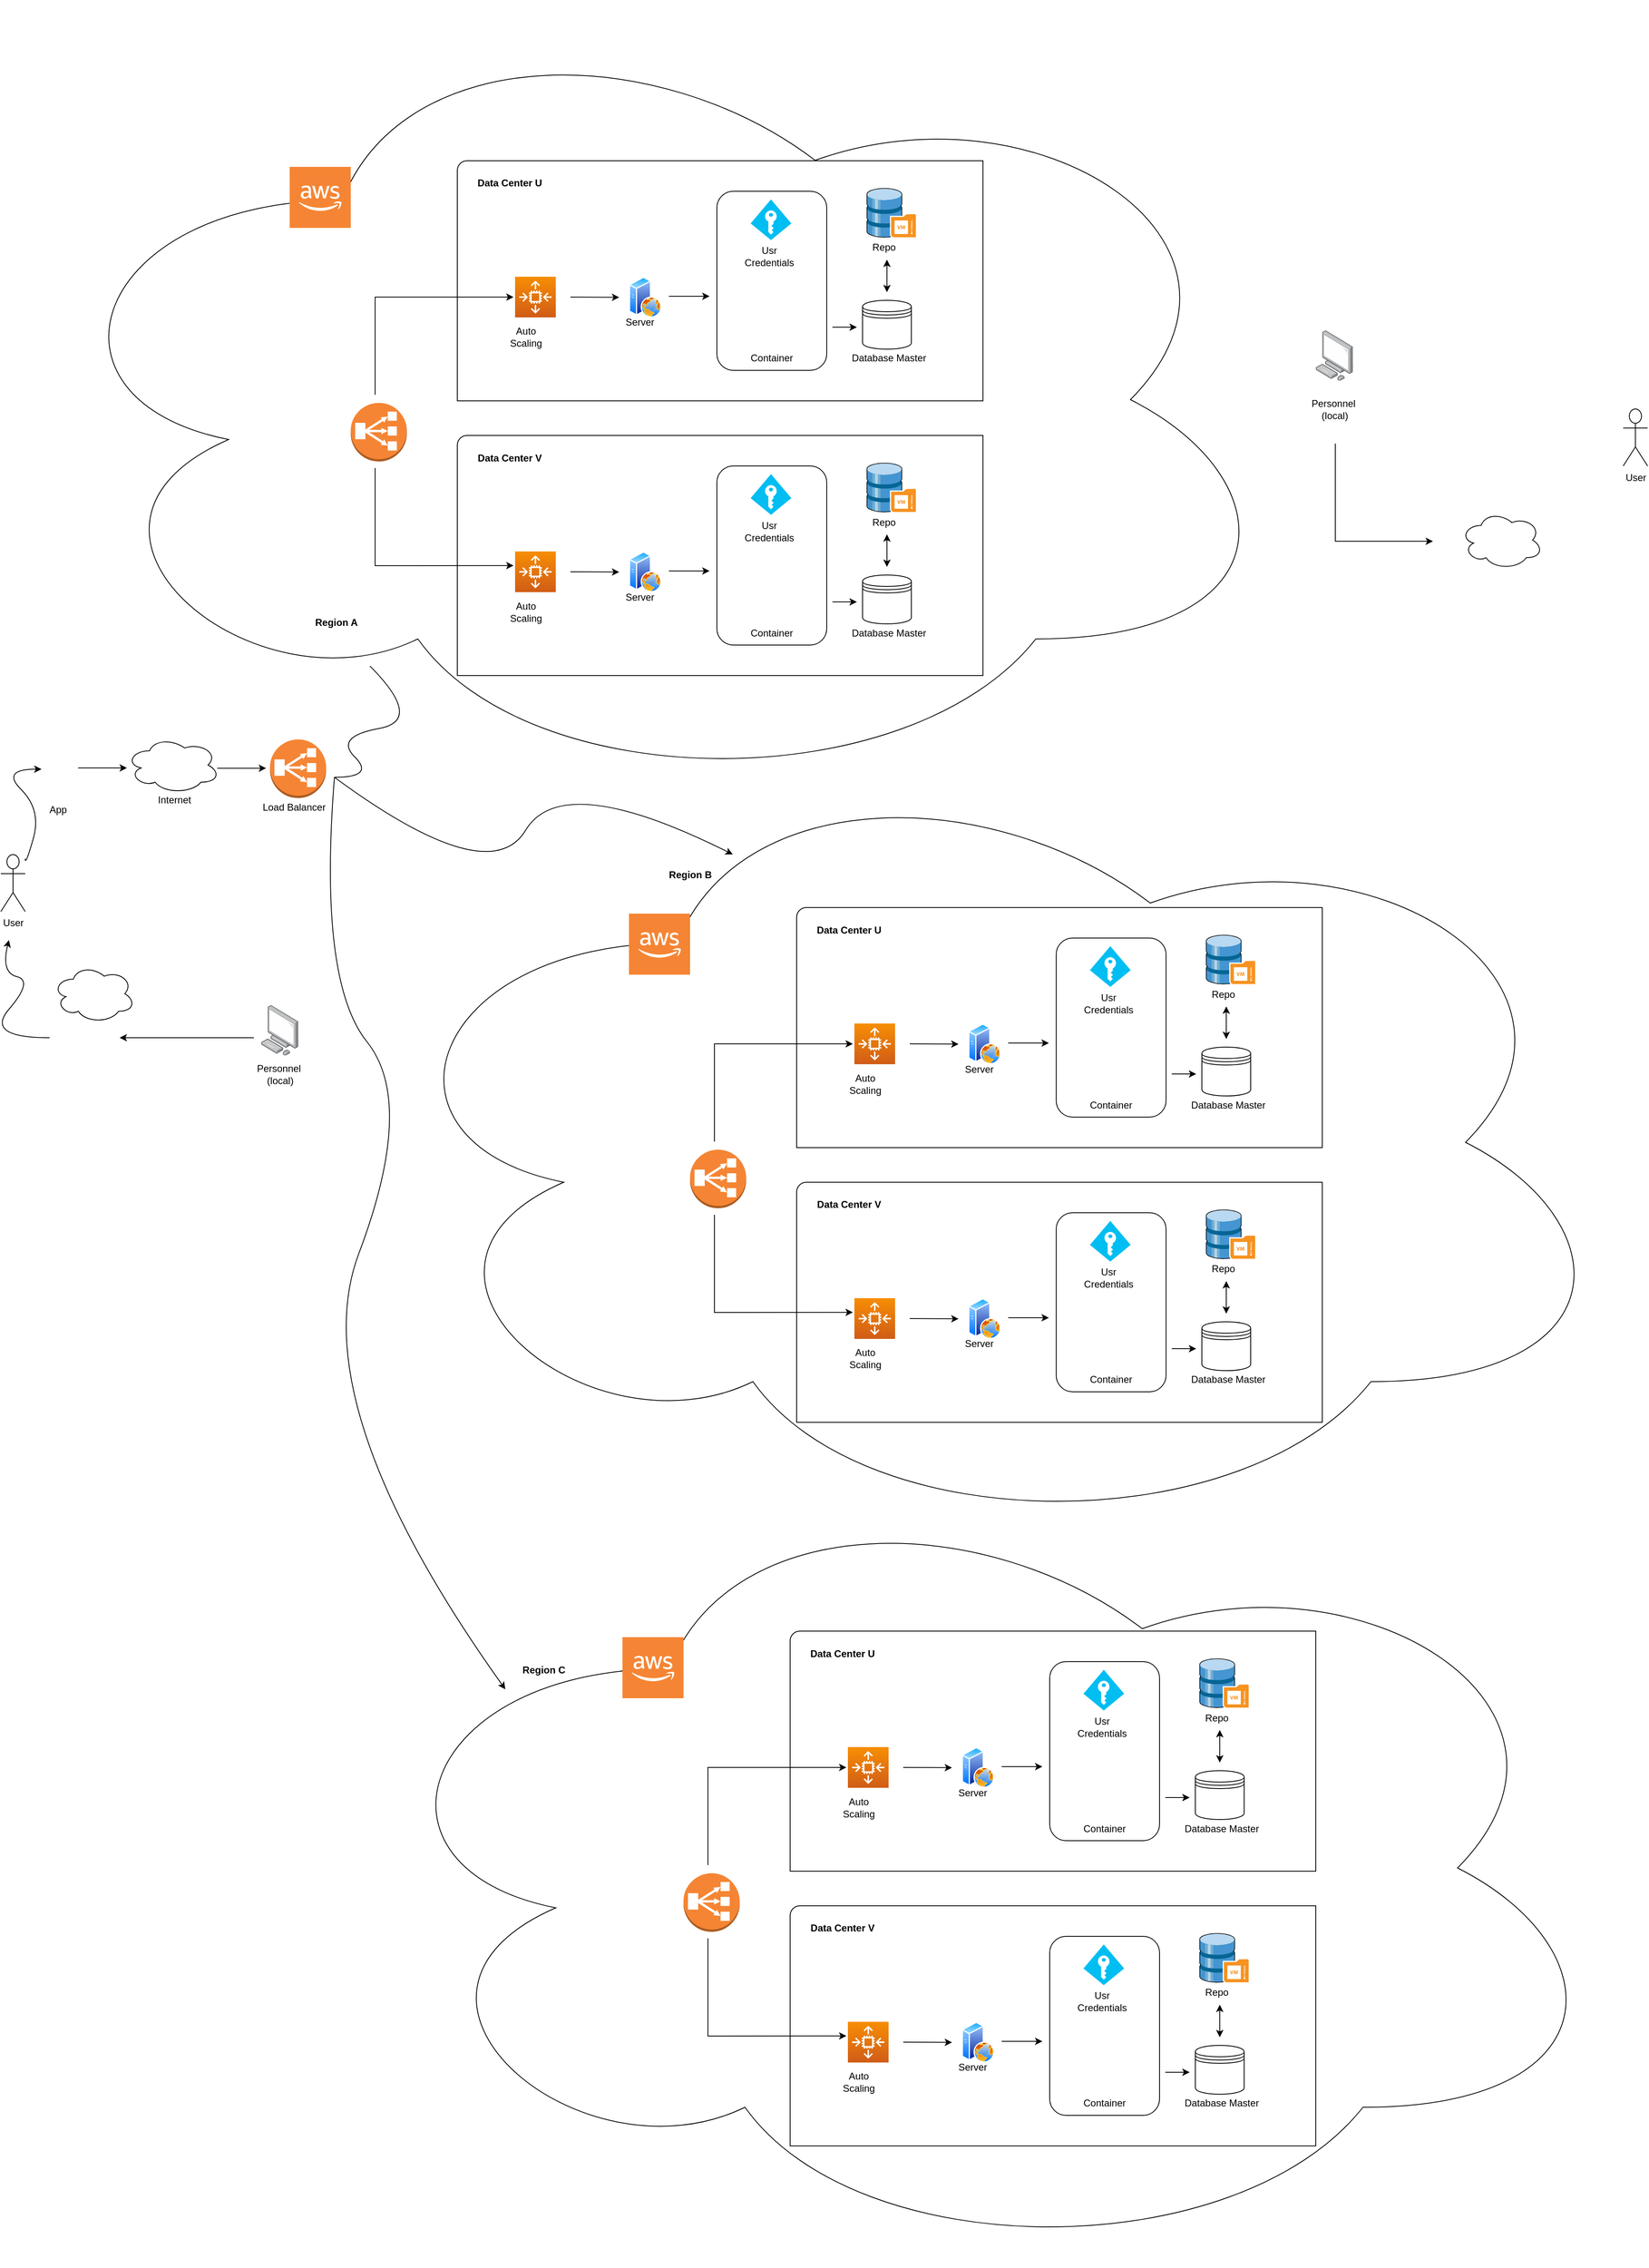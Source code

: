 <mxfile version="17.0.0" type="github">
  <diagram id="yPxyJZ8AM_hMuL3Unpa9" name="gitflow">
    <mxGraphModel dx="1738" dy="5721" grid="1" gridSize="10" guides="1" tooltips="1" connect="1" arrows="1" fold="1" page="1" pageScale="1" pageWidth="3300" pageHeight="4681" math="0" shadow="0">
      <root>
        <mxCell id="0" />
        <mxCell id="1" parent="0" />
        <mxCell id="aeybAfqKCNcVXMwGGbME-222" value="" style="ellipse;shape=cloud;whiteSpace=wrap;html=1;fillColor=none;" vertex="1" parent="1">
          <mxGeometry x="454" y="910" width="1550" height="980" as="geometry" />
        </mxCell>
        <mxCell id="aeybAfqKCNcVXMwGGbME-177" value="" style="ellipse;shape=cloud;whiteSpace=wrap;html=1;fillColor=none;" vertex="1" parent="1">
          <mxGeometry x="463.8" y="18.5" width="1550" height="980" as="geometry" />
        </mxCell>
        <object label="User&lt;br&gt;" id="ce-0WmokCaHtLLE00WAw-1">
          <mxCell style="shape=umlActor;verticalLabelPosition=bottom;verticalAlign=top;html=1;outlineConnect=0;" parent="1" vertex="1">
            <mxGeometry x="20" y="155" width="30" height="70" as="geometry" />
          </mxCell>
        </object>
        <mxCell id="ce-0WmokCaHtLLE00WAw-7" value="Internet&lt;br&gt;" style="text;html=1;align=center;verticalAlign=middle;resizable=0;points=[];autosize=1;strokeColor=none;fillColor=none;" parent="1" vertex="1">
          <mxGeometry x="203" y="78.35" width="60" height="20" as="geometry" />
        </mxCell>
        <mxCell id="ce-0WmokCaHtLLE00WAw-12" value="" style="ellipse;shape=cloud;whiteSpace=wrap;html=1;" parent="1" vertex="1">
          <mxGeometry x="174" y="10" width="115" height="70" as="geometry" />
        </mxCell>
        <mxCell id="ce-0WmokCaHtLLE00WAw-13" value="" style="shape=image;html=1;verticalAlign=top;verticalLabelPosition=bottom;labelBackgroundColor=#ffffff;imageAspect=0;aspect=fixed;image=https://cdn4.iconfinder.com/data/icons/48-bubbles/48/27.Phone-128.png" parent="1" vertex="1">
          <mxGeometry x="60" y="22.5" width="65" height="65" as="geometry" />
        </mxCell>
        <mxCell id="ce-0WmokCaHtLLE00WAw-15" value="App" style="text;html=1;align=center;verticalAlign=middle;resizable=0;points=[];autosize=1;strokeColor=none;fillColor=none;" parent="1" vertex="1">
          <mxGeometry x="70" y="90" width="40" height="20" as="geometry" />
        </mxCell>
        <mxCell id="ce-0WmokCaHtLLE00WAw-16" value="" style="curved=1;endArrow=classic;html=1;rounded=0;" parent="1" edge="1">
          <mxGeometry width="50" height="50" relative="1" as="geometry">
            <mxPoint x="50" y="160" as="sourcePoint" />
            <mxPoint x="70" y="50" as="targetPoint" />
            <Array as="points">
              <mxPoint x="50" y="170" />
              <mxPoint x="70" y="100" />
              <mxPoint x="20" y="50" />
            </Array>
          </mxGeometry>
        </mxCell>
        <mxCell id="ce-0WmokCaHtLLE00WAw-18" value="" style="endArrow=classic;html=1;rounded=0;" parent="1" edge="1">
          <mxGeometry width="50" height="50" relative="1" as="geometry">
            <mxPoint x="115" y="48.5" as="sourcePoint" />
            <mxPoint x="175" y="48.5" as="targetPoint" />
          </mxGeometry>
        </mxCell>
        <mxCell id="ce-0WmokCaHtLLE00WAw-19" value="Load Balancer" style="text;html=1;align=center;verticalAlign=middle;resizable=0;points=[];autosize=1;strokeColor=none;fillColor=none;" parent="1" vertex="1">
          <mxGeometry x="335.3" y="87.35" width="90" height="20" as="geometry" />
        </mxCell>
        <mxCell id="ce-0WmokCaHtLLE00WAw-21" value="" style="points=[];aspect=fixed;html=1;align=center;shadow=0;dashed=0;image;image=img/lib/allied_telesis/computer_and_terminals/Personal_Computer.svg;" parent="1" vertex="1">
          <mxGeometry x="340" y="340" width="45.6" height="61.8" as="geometry" />
        </mxCell>
        <mxCell id="ce-0WmokCaHtLLE00WAw-22" value="Personnel&amp;nbsp;&lt;br&gt;(local)" style="text;html=1;align=center;verticalAlign=middle;resizable=0;points=[];autosize=1;strokeColor=none;fillColor=none;" parent="1" vertex="1">
          <mxGeometry x="327.8" y="410" width="70" height="30" as="geometry" />
        </mxCell>
        <mxCell id="ce-0WmokCaHtLLE00WAw-23" value="" style="shape=image;html=1;verticalAlign=top;verticalLabelPosition=bottom;labelBackgroundColor=#ffffff;imageAspect=0;aspect=fixed;image=https://cdn2.iconfinder.com/data/icons/web-development-and-studio/512/108_Map_Camping_plan_track_location_camping_camp-128.png" parent="1" vertex="1">
          <mxGeometry x="115.35" y="306.8" width="38.2" height="38.2" as="geometry" />
        </mxCell>
        <mxCell id="ce-0WmokCaHtLLE00WAw-24" value="" style="shape=image;html=1;verticalAlign=top;verticalLabelPosition=bottom;labelBackgroundColor=#ffffff;imageAspect=0;aspect=fixed;image=https://cdn4.iconfinder.com/data/icons/car-silhouettes/1000/van-128.png" parent="1" vertex="1">
          <mxGeometry x="85.55" y="350" width="68" height="68" as="geometry" />
        </mxCell>
        <mxCell id="ce-0WmokCaHtLLE00WAw-32" value="" style="curved=1;endArrow=classic;html=1;rounded=0;exitX=-0.082;exitY=0.441;exitDx=0;exitDy=0;exitPerimeter=0;" parent="1" edge="1" source="ce-0WmokCaHtLLE00WAw-24">
          <mxGeometry width="50" height="50" relative="1" as="geometry">
            <mxPoint x="70" y="410" as="sourcePoint" />
            <mxPoint x="30" y="260" as="targetPoint" />
            <Array as="points">
              <mxPoint y="380" />
              <mxPoint x="60" y="310" />
              <mxPoint x="20" y="300" />
            </Array>
          </mxGeometry>
        </mxCell>
        <mxCell id="ce-0WmokCaHtLLE00WAw-33" value="" style="ellipse;shape=cloud;whiteSpace=wrap;html=1;fillColor=none;" parent="1" vertex="1">
          <mxGeometry x="83.9" y="290" width="101.1" height="71.8" as="geometry" />
        </mxCell>
        <mxCell id="ce-0WmokCaHtLLE00WAw-35" value="" style="endArrow=classic;html=1;rounded=0;exitX=0;exitY=0.647;exitDx=0;exitDy=0;exitPerimeter=0;" parent="1" edge="1">
          <mxGeometry width="50" height="50" relative="1" as="geometry">
            <mxPoint x="331" y="379.985" as="sourcePoint" />
            <mxPoint x="166" y="380" as="targetPoint" />
          </mxGeometry>
        </mxCell>
        <mxCell id="aeybAfqKCNcVXMwGGbME-3" value="" style="ellipse;shape=cloud;whiteSpace=wrap;html=1;fillColor=none;" vertex="1" parent="1">
          <mxGeometry x="52" y="-894" width="1550" height="980" as="geometry" />
        </mxCell>
        <mxCell id="aeybAfqKCNcVXMwGGbME-7" value="Region A" style="text;html=1;align=center;verticalAlign=middle;resizable=0;points=[];autosize=1;strokeColor=none;fillColor=none;fontStyle=1" vertex="1" parent="1">
          <mxGeometry x="396.8" y="-140" width="70" height="20" as="geometry" />
        </mxCell>
        <mxCell id="aeybAfqKCNcVXMwGGbME-10" value="" style="outlineConnect=0;dashed=0;verticalLabelPosition=bottom;verticalAlign=top;align=center;html=1;shape=mxgraph.aws3.classic_load_balancer;fillColor=#F58534;gradientColor=none;" vertex="1" parent="1">
          <mxGeometry x="350.8" y="13.5" width="69" height="72" as="geometry" />
        </mxCell>
        <mxCell id="aeybAfqKCNcVXMwGGbME-13" value="Region B" style="text;html=1;align=center;verticalAlign=middle;resizable=0;points=[];autosize=1;strokeColor=none;fillColor=none;fontStyle=1" vertex="1" parent="1">
          <mxGeometry x="832" y="170" width="70" height="20" as="geometry" />
        </mxCell>
        <mxCell id="aeybAfqKCNcVXMwGGbME-14" value="Region C" style="text;html=1;align=center;verticalAlign=middle;resizable=0;points=[];autosize=1;strokeColor=none;fillColor=none;fontStyle=1" vertex="1" parent="1">
          <mxGeometry x="652" y="1146.5" width="70" height="20" as="geometry" />
        </mxCell>
        <mxCell id="aeybAfqKCNcVXMwGGbME-30" value="" style="outlineConnect=0;dashed=0;verticalLabelPosition=bottom;verticalAlign=top;align=center;html=1;shape=mxgraph.aws3.cloud_2;fillColor=#F58534;gradientColor=none;" vertex="1" parent="1">
          <mxGeometry x="375" y="-690" width="75" height="75" as="geometry" />
        </mxCell>
        <mxCell id="aeybAfqKCNcVXMwGGbME-84" value="" style="endArrow=classic;html=1;rounded=0;" edge="1" parent="1">
          <mxGeometry width="50" height="50" relative="1" as="geometry">
            <mxPoint x="286" y="48.83" as="sourcePoint" />
            <mxPoint x="346" y="48.83" as="targetPoint" />
          </mxGeometry>
        </mxCell>
        <mxCell id="aeybAfqKCNcVXMwGGbME-88" value="" style="curved=1;endArrow=classic;html=1;rounded=0;entryX=0.294;entryY=0.139;entryDx=0;entryDy=0;entryPerimeter=0;" edge="1" parent="1" target="aeybAfqKCNcVXMwGGbME-177">
          <mxGeometry width="50" height="50" relative="1" as="geometry">
            <mxPoint x="430" y="60" as="sourcePoint" />
            <mxPoint x="143.367" y="727.723" as="targetPoint" />
            <Array as="points">
              <mxPoint x="620" y="200" />
              <mxPoint x="710" y="50" />
            </Array>
          </mxGeometry>
        </mxCell>
        <mxCell id="aeybAfqKCNcVXMwGGbME-89" value="" style="curved=1;endArrow=classic;html=1;rounded=0;entryX=0.12;entryY=0.276;entryDx=0;entryDy=0;entryPerimeter=0;" edge="1" parent="1" target="aeybAfqKCNcVXMwGGbME-222">
          <mxGeometry width="50" height="50" relative="1" as="geometry">
            <mxPoint x="430" y="60" as="sourcePoint" />
            <mxPoint x="460" y="1200" as="targetPoint" />
            <Array as="points">
              <mxPoint x="410" y="310" />
              <mxPoint x="530" y="460" />
              <mxPoint x="390" y="830" />
            </Array>
          </mxGeometry>
        </mxCell>
        <mxCell id="aeybAfqKCNcVXMwGGbME-91" value="" style="outlineConnect=0;dashed=0;verticalLabelPosition=bottom;verticalAlign=top;align=center;html=1;shape=mxgraph.aws3.classic_load_balancer;fillColor=#F58534;gradientColor=none;" vertex="1" parent="1">
          <mxGeometry x="450" y="-400" width="69" height="72" as="geometry" />
        </mxCell>
        <mxCell id="aeybAfqKCNcVXMwGGbME-92" value="&lt;span style=&quot;white-space: pre&quot;&gt;	&lt;/span&gt;&lt;span style=&quot;white-space: pre&quot;&gt;	&lt;/span&gt;" style="shape=datastore;whiteSpace=wrap;html=1;" vertex="1" parent="1">
          <mxGeometry x="1079" y="-526" width="60" height="60" as="geometry" />
        </mxCell>
        <mxCell id="aeybAfqKCNcVXMwGGbME-93" value="" style="verticalLabelPosition=bottom;html=1;verticalAlign=top;align=center;strokeColor=none;fillColor=#00BEF2;shape=mxgraph.azure.access_control;" vertex="1" parent="1">
          <mxGeometry x="941.5" y="-650" width="50" height="50" as="geometry" />
        </mxCell>
        <mxCell id="aeybAfqKCNcVXMwGGbME-94" value="" style="shape=image;html=1;verticalAlign=top;verticalLabelPosition=bottom;labelBackgroundColor=#ffffff;imageAspect=0;aspect=fixed;image=https://cdn0.iconfinder.com/data/icons/social-media-2104/24/social_media_social_media_logo_docker-128.png" vertex="1" parent="1">
          <mxGeometry x="933.5" y="-533" width="68" height="68" as="geometry" />
        </mxCell>
        <mxCell id="aeybAfqKCNcVXMwGGbME-95" value="Database Master" style="text;html=1;align=center;verticalAlign=middle;resizable=0;points=[];autosize=1;strokeColor=none;fillColor=none;" vertex="1" parent="1">
          <mxGeometry x="1056" y="-465" width="110" height="20" as="geometry" />
        </mxCell>
        <mxCell id="aeybAfqKCNcVXMwGGbME-96" value="Container" style="text;html=1;align=center;verticalAlign=middle;resizable=0;points=[];autosize=1;strokeColor=none;fillColor=none;" vertex="1" parent="1">
          <mxGeometry x="931.5" y="-465" width="70" height="20" as="geometry" />
        </mxCell>
        <mxCell id="aeybAfqKCNcVXMwGGbME-97" value="" style="sketch=0;points=[[0,0,0],[0.25,0,0],[0.5,0,0],[0.75,0,0],[1,0,0],[0,1,0],[0.25,1,0],[0.5,1,0],[0.75,1,0],[1,1,0],[0,0.25,0],[0,0.5,0],[0,0.75,0],[1,0.25,0],[1,0.5,0],[1,0.75,0]];outlineConnect=0;fontColor=#232F3E;gradientColor=#F78E04;gradientDirection=north;fillColor=#D05C17;strokeColor=#ffffff;dashed=0;verticalLabelPosition=bottom;verticalAlign=top;align=center;html=1;fontSize=12;fontStyle=0;aspect=fixed;shape=mxgraph.aws4.resourceIcon;resIcon=mxgraph.aws4.auto_scaling2;" vertex="1" parent="1">
          <mxGeometry x="652" y="-555" width="50" height="50" as="geometry" />
        </mxCell>
        <mxCell id="aeybAfqKCNcVXMwGGbME-98" value="Auto &lt;br&gt;Scaling" style="text;html=1;align=center;verticalAlign=middle;resizable=0;points=[];autosize=1;strokeColor=none;fillColor=none;" vertex="1" parent="1">
          <mxGeometry x="640" y="-496" width="50" height="30" as="geometry" />
        </mxCell>
        <mxCell id="aeybAfqKCNcVXMwGGbME-99" value="" style="shadow=0;dashed=0;html=1;labelPosition=center;verticalLabelPosition=bottom;verticalAlign=top;align=center;outlineConnect=0;shape=mxgraph.veeam.3d.backup_repository_2;fillColor=none;" vertex="1" parent="1">
          <mxGeometry x="1084" y="-664" width="62" height="62" as="geometry" />
        </mxCell>
        <mxCell id="aeybAfqKCNcVXMwGGbME-100" value="Repo" style="text;html=1;align=center;verticalAlign=middle;resizable=0;points=[];autosize=1;strokeColor=none;fillColor=none;" vertex="1" parent="1">
          <mxGeometry x="1085" y="-601" width="40" height="20" as="geometry" />
        </mxCell>
        <mxCell id="aeybAfqKCNcVXMwGGbME-101" value="" style="rounded=1;whiteSpace=wrap;html=1;fillColor=none;" vertex="1" parent="1">
          <mxGeometry x="900" y="-660" width="135" height="220" as="geometry" />
        </mxCell>
        <mxCell id="aeybAfqKCNcVXMwGGbME-102" value="Usr&lt;br&gt;Credentials" style="text;html=1;align=center;verticalAlign=middle;resizable=0;points=[];autosize=1;strokeColor=none;fillColor=none;" vertex="1" parent="1">
          <mxGeometry x="923.5" y="-595" width="80" height="30" as="geometry" />
        </mxCell>
        <mxCell id="aeybAfqKCNcVXMwGGbME-103" value="" style="endArrow=classic;html=1;rounded=0;" edge="1" parent="1">
          <mxGeometry width="50" height="50" relative="1" as="geometry">
            <mxPoint x="841" y="-531" as="sourcePoint" />
            <mxPoint x="891" y="-531" as="targetPoint" />
          </mxGeometry>
        </mxCell>
        <mxCell id="aeybAfqKCNcVXMwGGbME-104" value="" style="endArrow=classic;html=1;rounded=0;" edge="1" parent="1">
          <mxGeometry width="50" height="50" relative="1" as="geometry">
            <mxPoint x="720" y="-530.0" as="sourcePoint" />
            <mxPoint x="780" y="-529.67" as="targetPoint" />
          </mxGeometry>
        </mxCell>
        <mxCell id="aeybAfqKCNcVXMwGGbME-105" value="" style="endArrow=classic;startArrow=classic;html=1;rounded=0;" edge="1" parent="1">
          <mxGeometry width="50" height="50" relative="1" as="geometry">
            <mxPoint x="1109" y="-536" as="sourcePoint" />
            <mxPoint x="1109" y="-576" as="targetPoint" />
          </mxGeometry>
        </mxCell>
        <mxCell id="aeybAfqKCNcVXMwGGbME-106" value="" style="aspect=fixed;perimeter=ellipsePerimeter;html=1;align=center;shadow=0;dashed=0;spacingTop=3;image;image=img/lib/active_directory/web_server.svg;fillColor=none;" vertex="1" parent="1">
          <mxGeometry x="792" y="-555" width="40" height="50" as="geometry" />
        </mxCell>
        <mxCell id="aeybAfqKCNcVXMwGGbME-107" value="" style="endArrow=classic;html=1;rounded=0;" edge="1" parent="1">
          <mxGeometry width="50" height="50" relative="1" as="geometry">
            <mxPoint x="1042" y="-493" as="sourcePoint" />
            <mxPoint x="1072" y="-493" as="targetPoint" />
          </mxGeometry>
        </mxCell>
        <mxCell id="aeybAfqKCNcVXMwGGbME-108" value="" style="verticalLabelPosition=bottom;verticalAlign=top;html=1;shape=mxgraph.basic.corner_round_rect;dx=6;fillColor=none;" vertex="1" parent="1">
          <mxGeometry x="581" y="-697.5" width="646" height="295" as="geometry" />
        </mxCell>
        <mxCell id="aeybAfqKCNcVXMwGGbME-109" value="Data Center U" style="text;html=1;align=center;verticalAlign=middle;resizable=0;points=[];autosize=1;strokeColor=none;fillColor=none;fontStyle=1" vertex="1" parent="1">
          <mxGeometry x="600" y="-680" width="90" height="20" as="geometry" />
        </mxCell>
        <mxCell id="aeybAfqKCNcVXMwGGbME-110" value="Server" style="text;html=1;align=center;verticalAlign=middle;resizable=0;points=[];autosize=1;strokeColor=none;fillColor=none;" vertex="1" parent="1">
          <mxGeometry x="780" y="-509" width="50" height="20" as="geometry" />
        </mxCell>
        <mxCell id="aeybAfqKCNcVXMwGGbME-111" value="&lt;span style=&quot;white-space: pre&quot;&gt;	&lt;/span&gt;&lt;span style=&quot;white-space: pre&quot;&gt;	&lt;/span&gt;" style="shape=datastore;whiteSpace=wrap;html=1;" vertex="1" parent="1">
          <mxGeometry x="1079" y="-188.5" width="60" height="60" as="geometry" />
        </mxCell>
        <mxCell id="aeybAfqKCNcVXMwGGbME-112" value="" style="verticalLabelPosition=bottom;html=1;verticalAlign=top;align=center;strokeColor=none;fillColor=#00BEF2;shape=mxgraph.azure.access_control;" vertex="1" parent="1">
          <mxGeometry x="941.5" y="-312.5" width="50" height="50" as="geometry" />
        </mxCell>
        <mxCell id="aeybAfqKCNcVXMwGGbME-113" value="" style="shape=image;html=1;verticalAlign=top;verticalLabelPosition=bottom;labelBackgroundColor=#ffffff;imageAspect=0;aspect=fixed;image=https://cdn0.iconfinder.com/data/icons/social-media-2104/24/social_media_social_media_logo_docker-128.png" vertex="1" parent="1">
          <mxGeometry x="933.5" y="-195.5" width="68" height="68" as="geometry" />
        </mxCell>
        <mxCell id="aeybAfqKCNcVXMwGGbME-114" value="Database Master" style="text;html=1;align=center;verticalAlign=middle;resizable=0;points=[];autosize=1;strokeColor=none;fillColor=none;" vertex="1" parent="1">
          <mxGeometry x="1056" y="-127.5" width="110" height="20" as="geometry" />
        </mxCell>
        <mxCell id="aeybAfqKCNcVXMwGGbME-115" value="Container" style="text;html=1;align=center;verticalAlign=middle;resizable=0;points=[];autosize=1;strokeColor=none;fillColor=none;" vertex="1" parent="1">
          <mxGeometry x="931.5" y="-127.5" width="70" height="20" as="geometry" />
        </mxCell>
        <mxCell id="aeybAfqKCNcVXMwGGbME-116" value="" style="sketch=0;points=[[0,0,0],[0.25,0,0],[0.5,0,0],[0.75,0,0],[1,0,0],[0,1,0],[0.25,1,0],[0.5,1,0],[0.75,1,0],[1,1,0],[0,0.25,0],[0,0.5,0],[0,0.75,0],[1,0.25,0],[1,0.5,0],[1,0.75,0]];outlineConnect=0;fontColor=#232F3E;gradientColor=#F78E04;gradientDirection=north;fillColor=#D05C17;strokeColor=#ffffff;dashed=0;verticalLabelPosition=bottom;verticalAlign=top;align=center;html=1;fontSize=12;fontStyle=0;aspect=fixed;shape=mxgraph.aws4.resourceIcon;resIcon=mxgraph.aws4.auto_scaling2;" vertex="1" parent="1">
          <mxGeometry x="652" y="-217.5" width="50" height="50" as="geometry" />
        </mxCell>
        <mxCell id="aeybAfqKCNcVXMwGGbME-117" value="Auto &lt;br&gt;Scaling" style="text;html=1;align=center;verticalAlign=middle;resizable=0;points=[];autosize=1;strokeColor=none;fillColor=none;" vertex="1" parent="1">
          <mxGeometry x="640" y="-158.5" width="50" height="30" as="geometry" />
        </mxCell>
        <mxCell id="aeybAfqKCNcVXMwGGbME-118" value="" style="shadow=0;dashed=0;html=1;labelPosition=center;verticalLabelPosition=bottom;verticalAlign=top;align=center;outlineConnect=0;shape=mxgraph.veeam.3d.backup_repository_2;fillColor=none;" vertex="1" parent="1">
          <mxGeometry x="1084" y="-326.5" width="62" height="62" as="geometry" />
        </mxCell>
        <mxCell id="aeybAfqKCNcVXMwGGbME-119" value="Repo" style="text;html=1;align=center;verticalAlign=middle;resizable=0;points=[];autosize=1;strokeColor=none;fillColor=none;" vertex="1" parent="1">
          <mxGeometry x="1085" y="-263.5" width="40" height="20" as="geometry" />
        </mxCell>
        <mxCell id="aeybAfqKCNcVXMwGGbME-120" value="" style="rounded=1;whiteSpace=wrap;html=1;fillColor=none;" vertex="1" parent="1">
          <mxGeometry x="900" y="-322.5" width="135" height="220" as="geometry" />
        </mxCell>
        <mxCell id="aeybAfqKCNcVXMwGGbME-121" value="Usr&lt;br&gt;Credentials" style="text;html=1;align=center;verticalAlign=middle;resizable=0;points=[];autosize=1;strokeColor=none;fillColor=none;" vertex="1" parent="1">
          <mxGeometry x="923.5" y="-257.5" width="80" height="30" as="geometry" />
        </mxCell>
        <mxCell id="aeybAfqKCNcVXMwGGbME-122" value="" style="endArrow=classic;html=1;rounded=0;" edge="1" parent="1">
          <mxGeometry width="50" height="50" relative="1" as="geometry">
            <mxPoint x="841" y="-193.5" as="sourcePoint" />
            <mxPoint x="891" y="-193.5" as="targetPoint" />
          </mxGeometry>
        </mxCell>
        <mxCell id="aeybAfqKCNcVXMwGGbME-123" value="" style="endArrow=classic;html=1;rounded=0;" edge="1" parent="1">
          <mxGeometry width="50" height="50" relative="1" as="geometry">
            <mxPoint x="720" y="-192.5" as="sourcePoint" />
            <mxPoint x="780" y="-192.17" as="targetPoint" />
          </mxGeometry>
        </mxCell>
        <mxCell id="aeybAfqKCNcVXMwGGbME-124" value="" style="endArrow=classic;startArrow=classic;html=1;rounded=0;" edge="1" parent="1">
          <mxGeometry width="50" height="50" relative="1" as="geometry">
            <mxPoint x="1109" y="-198.5" as="sourcePoint" />
            <mxPoint x="1109" y="-238.5" as="targetPoint" />
          </mxGeometry>
        </mxCell>
        <mxCell id="aeybAfqKCNcVXMwGGbME-125" value="" style="aspect=fixed;perimeter=ellipsePerimeter;html=1;align=center;shadow=0;dashed=0;spacingTop=3;image;image=img/lib/active_directory/web_server.svg;fillColor=none;" vertex="1" parent="1">
          <mxGeometry x="792" y="-217.5" width="40" height="50" as="geometry" />
        </mxCell>
        <mxCell id="aeybAfqKCNcVXMwGGbME-126" value="" style="endArrow=classic;html=1;rounded=0;" edge="1" parent="1">
          <mxGeometry width="50" height="50" relative="1" as="geometry">
            <mxPoint x="1042" y="-155.5" as="sourcePoint" />
            <mxPoint x="1072" y="-155.5" as="targetPoint" />
          </mxGeometry>
        </mxCell>
        <mxCell id="aeybAfqKCNcVXMwGGbME-127" value="" style="verticalLabelPosition=bottom;verticalAlign=top;html=1;shape=mxgraph.basic.corner_round_rect;dx=6;fillColor=none;" vertex="1" parent="1">
          <mxGeometry x="581" y="-360" width="646" height="295" as="geometry" />
        </mxCell>
        <mxCell id="aeybAfqKCNcVXMwGGbME-128" value="Data Center V" style="text;html=1;align=center;verticalAlign=middle;resizable=0;points=[];autosize=1;strokeColor=none;fillColor=none;fontStyle=1" vertex="1" parent="1">
          <mxGeometry x="600" y="-342.5" width="90" height="20" as="geometry" />
        </mxCell>
        <mxCell id="aeybAfqKCNcVXMwGGbME-129" value="Server" style="text;html=1;align=center;verticalAlign=middle;resizable=0;points=[];autosize=1;strokeColor=none;fillColor=none;" vertex="1" parent="1">
          <mxGeometry x="780" y="-171.5" width="50" height="20" as="geometry" />
        </mxCell>
        <mxCell id="aeybAfqKCNcVXMwGGbME-131" value="" style="endArrow=classic;html=1;rounded=0;entryX=0.107;entryY=0.568;entryDx=0;entryDy=0;entryPerimeter=0;" edge="1" parent="1" target="aeybAfqKCNcVXMwGGbME-108">
          <mxGeometry width="50" height="50" relative="1" as="geometry">
            <mxPoint x="480" y="-410" as="sourcePoint" />
            <mxPoint x="540" y="-530" as="targetPoint" />
            <Array as="points">
              <mxPoint x="480" y="-530" />
            </Array>
          </mxGeometry>
        </mxCell>
        <mxCell id="aeybAfqKCNcVXMwGGbME-132" value="" style="endArrow=classic;html=1;rounded=0;entryX=0.107;entryY=0.542;entryDx=0;entryDy=0;entryPerimeter=0;" edge="1" parent="1" target="aeybAfqKCNcVXMwGGbME-127">
          <mxGeometry width="50" height="50" relative="1" as="geometry">
            <mxPoint x="480" y="-320" as="sourcePoint" />
            <mxPoint x="540" y="-130" as="targetPoint" />
            <Array as="points">
              <mxPoint x="480" y="-200" />
            </Array>
          </mxGeometry>
        </mxCell>
        <mxCell id="aeybAfqKCNcVXMwGGbME-135" value="" style="outlineConnect=0;dashed=0;verticalLabelPosition=bottom;verticalAlign=top;align=center;html=1;shape=mxgraph.aws3.cloud_2;fillColor=#F58534;gradientColor=none;" vertex="1" parent="1">
          <mxGeometry x="792" y="227.5" width="75" height="75" as="geometry" />
        </mxCell>
        <mxCell id="aeybAfqKCNcVXMwGGbME-136" value="" style="outlineConnect=0;dashed=0;verticalLabelPosition=bottom;verticalAlign=top;align=center;html=1;shape=mxgraph.aws3.classic_load_balancer;fillColor=#F58534;gradientColor=none;" vertex="1" parent="1">
          <mxGeometry x="867" y="517.5" width="69" height="72" as="geometry" />
        </mxCell>
        <mxCell id="aeybAfqKCNcVXMwGGbME-137" value="&lt;span style=&quot;white-space: pre&quot;&gt;	&lt;/span&gt;&lt;span style=&quot;white-space: pre&quot;&gt;	&lt;/span&gt;" style="shape=datastore;whiteSpace=wrap;html=1;" vertex="1" parent="1">
          <mxGeometry x="1496" y="391.5" width="60" height="60" as="geometry" />
        </mxCell>
        <mxCell id="aeybAfqKCNcVXMwGGbME-138" value="" style="verticalLabelPosition=bottom;html=1;verticalAlign=top;align=center;strokeColor=none;fillColor=#00BEF2;shape=mxgraph.azure.access_control;" vertex="1" parent="1">
          <mxGeometry x="1358.5" y="267.5" width="50" height="50" as="geometry" />
        </mxCell>
        <mxCell id="aeybAfqKCNcVXMwGGbME-139" value="" style="shape=image;html=1;verticalAlign=top;verticalLabelPosition=bottom;labelBackgroundColor=#ffffff;imageAspect=0;aspect=fixed;image=https://cdn0.iconfinder.com/data/icons/social-media-2104/24/social_media_social_media_logo_docker-128.png" vertex="1" parent="1">
          <mxGeometry x="1350.5" y="384.5" width="68" height="68" as="geometry" />
        </mxCell>
        <mxCell id="aeybAfqKCNcVXMwGGbME-140" value="Database Master" style="text;html=1;align=center;verticalAlign=middle;resizable=0;points=[];autosize=1;strokeColor=none;fillColor=none;" vertex="1" parent="1">
          <mxGeometry x="1473" y="452.5" width="110" height="20" as="geometry" />
        </mxCell>
        <mxCell id="aeybAfqKCNcVXMwGGbME-141" value="Container" style="text;html=1;align=center;verticalAlign=middle;resizable=0;points=[];autosize=1;strokeColor=none;fillColor=none;" vertex="1" parent="1">
          <mxGeometry x="1348.5" y="452.5" width="70" height="20" as="geometry" />
        </mxCell>
        <mxCell id="aeybAfqKCNcVXMwGGbME-142" value="" style="sketch=0;points=[[0,0,0],[0.25,0,0],[0.5,0,0],[0.75,0,0],[1,0,0],[0,1,0],[0.25,1,0],[0.5,1,0],[0.75,1,0],[1,1,0],[0,0.25,0],[0,0.5,0],[0,0.75,0],[1,0.25,0],[1,0.5,0],[1,0.75,0]];outlineConnect=0;fontColor=#232F3E;gradientColor=#F78E04;gradientDirection=north;fillColor=#D05C17;strokeColor=#ffffff;dashed=0;verticalLabelPosition=bottom;verticalAlign=top;align=center;html=1;fontSize=12;fontStyle=0;aspect=fixed;shape=mxgraph.aws4.resourceIcon;resIcon=mxgraph.aws4.auto_scaling2;" vertex="1" parent="1">
          <mxGeometry x="1069" y="362.5" width="50" height="50" as="geometry" />
        </mxCell>
        <mxCell id="aeybAfqKCNcVXMwGGbME-143" value="Auto &lt;br&gt;Scaling" style="text;html=1;align=center;verticalAlign=middle;resizable=0;points=[];autosize=1;strokeColor=none;fillColor=none;" vertex="1" parent="1">
          <mxGeometry x="1057" y="421.5" width="50" height="30" as="geometry" />
        </mxCell>
        <mxCell id="aeybAfqKCNcVXMwGGbME-144" value="" style="shadow=0;dashed=0;html=1;labelPosition=center;verticalLabelPosition=bottom;verticalAlign=top;align=center;outlineConnect=0;shape=mxgraph.veeam.3d.backup_repository_2;fillColor=none;" vertex="1" parent="1">
          <mxGeometry x="1501" y="253.5" width="62" height="62" as="geometry" />
        </mxCell>
        <mxCell id="aeybAfqKCNcVXMwGGbME-145" value="Repo" style="text;html=1;align=center;verticalAlign=middle;resizable=0;points=[];autosize=1;strokeColor=none;fillColor=none;" vertex="1" parent="1">
          <mxGeometry x="1502" y="316.5" width="40" height="20" as="geometry" />
        </mxCell>
        <mxCell id="aeybAfqKCNcVXMwGGbME-146" value="" style="rounded=1;whiteSpace=wrap;html=1;fillColor=none;" vertex="1" parent="1">
          <mxGeometry x="1317" y="257.5" width="135" height="220" as="geometry" />
        </mxCell>
        <mxCell id="aeybAfqKCNcVXMwGGbME-147" value="Usr&lt;br&gt;Credentials" style="text;html=1;align=center;verticalAlign=middle;resizable=0;points=[];autosize=1;strokeColor=none;fillColor=none;" vertex="1" parent="1">
          <mxGeometry x="1340.5" y="322.5" width="80" height="30" as="geometry" />
        </mxCell>
        <mxCell id="aeybAfqKCNcVXMwGGbME-148" value="" style="endArrow=classic;html=1;rounded=0;" edge="1" parent="1">
          <mxGeometry width="50" height="50" relative="1" as="geometry">
            <mxPoint x="1258" y="386.5" as="sourcePoint" />
            <mxPoint x="1308" y="386.5" as="targetPoint" />
          </mxGeometry>
        </mxCell>
        <mxCell id="aeybAfqKCNcVXMwGGbME-149" value="" style="endArrow=classic;html=1;rounded=0;" edge="1" parent="1">
          <mxGeometry width="50" height="50" relative="1" as="geometry">
            <mxPoint x="1137" y="387.5" as="sourcePoint" />
            <mxPoint x="1197" y="387.83" as="targetPoint" />
          </mxGeometry>
        </mxCell>
        <mxCell id="aeybAfqKCNcVXMwGGbME-150" value="" style="endArrow=classic;startArrow=classic;html=1;rounded=0;" edge="1" parent="1">
          <mxGeometry width="50" height="50" relative="1" as="geometry">
            <mxPoint x="1526" y="381.5" as="sourcePoint" />
            <mxPoint x="1526" y="341.5" as="targetPoint" />
          </mxGeometry>
        </mxCell>
        <mxCell id="aeybAfqKCNcVXMwGGbME-151" value="" style="aspect=fixed;perimeter=ellipsePerimeter;html=1;align=center;shadow=0;dashed=0;spacingTop=3;image;image=img/lib/active_directory/web_server.svg;fillColor=none;" vertex="1" parent="1">
          <mxGeometry x="1209" y="362.5" width="40" height="50" as="geometry" />
        </mxCell>
        <mxCell id="aeybAfqKCNcVXMwGGbME-152" value="" style="endArrow=classic;html=1;rounded=0;" edge="1" parent="1">
          <mxGeometry width="50" height="50" relative="1" as="geometry">
            <mxPoint x="1459" y="424.5" as="sourcePoint" />
            <mxPoint x="1489" y="424.5" as="targetPoint" />
          </mxGeometry>
        </mxCell>
        <mxCell id="aeybAfqKCNcVXMwGGbME-153" value="" style="verticalLabelPosition=bottom;verticalAlign=top;html=1;shape=mxgraph.basic.corner_round_rect;dx=6;fillColor=none;" vertex="1" parent="1">
          <mxGeometry x="998" y="220" width="646" height="295" as="geometry" />
        </mxCell>
        <mxCell id="aeybAfqKCNcVXMwGGbME-154" value="Data Center U" style="text;html=1;align=center;verticalAlign=middle;resizable=0;points=[];autosize=1;strokeColor=none;fillColor=none;fontStyle=1" vertex="1" parent="1">
          <mxGeometry x="1017" y="237.5" width="90" height="20" as="geometry" />
        </mxCell>
        <mxCell id="aeybAfqKCNcVXMwGGbME-155" value="Server" style="text;html=1;align=center;verticalAlign=middle;resizable=0;points=[];autosize=1;strokeColor=none;fillColor=none;" vertex="1" parent="1">
          <mxGeometry x="1197" y="408.5" width="50" height="20" as="geometry" />
        </mxCell>
        <mxCell id="aeybAfqKCNcVXMwGGbME-156" value="&lt;span style=&quot;white-space: pre&quot;&gt;	&lt;/span&gt;&lt;span style=&quot;white-space: pre&quot;&gt;	&lt;/span&gt;" style="shape=datastore;whiteSpace=wrap;html=1;" vertex="1" parent="1">
          <mxGeometry x="1496" y="729" width="60" height="60" as="geometry" />
        </mxCell>
        <mxCell id="aeybAfqKCNcVXMwGGbME-157" value="" style="verticalLabelPosition=bottom;html=1;verticalAlign=top;align=center;strokeColor=none;fillColor=#00BEF2;shape=mxgraph.azure.access_control;" vertex="1" parent="1">
          <mxGeometry x="1358.5" y="605" width="50" height="50" as="geometry" />
        </mxCell>
        <mxCell id="aeybAfqKCNcVXMwGGbME-158" value="" style="shape=image;html=1;verticalAlign=top;verticalLabelPosition=bottom;labelBackgroundColor=#ffffff;imageAspect=0;aspect=fixed;image=https://cdn0.iconfinder.com/data/icons/social-media-2104/24/social_media_social_media_logo_docker-128.png" vertex="1" parent="1">
          <mxGeometry x="1350.5" y="722" width="68" height="68" as="geometry" />
        </mxCell>
        <mxCell id="aeybAfqKCNcVXMwGGbME-159" value="Database Master" style="text;html=1;align=center;verticalAlign=middle;resizable=0;points=[];autosize=1;strokeColor=none;fillColor=none;" vertex="1" parent="1">
          <mxGeometry x="1473" y="790" width="110" height="20" as="geometry" />
        </mxCell>
        <mxCell id="aeybAfqKCNcVXMwGGbME-160" value="Container" style="text;html=1;align=center;verticalAlign=middle;resizable=0;points=[];autosize=1;strokeColor=none;fillColor=none;" vertex="1" parent="1">
          <mxGeometry x="1348.5" y="790" width="70" height="20" as="geometry" />
        </mxCell>
        <mxCell id="aeybAfqKCNcVXMwGGbME-161" value="" style="sketch=0;points=[[0,0,0],[0.25,0,0],[0.5,0,0],[0.75,0,0],[1,0,0],[0,1,0],[0.25,1,0],[0.5,1,0],[0.75,1,0],[1,1,0],[0,0.25,0],[0,0.5,0],[0,0.75,0],[1,0.25,0],[1,0.5,0],[1,0.75,0]];outlineConnect=0;fontColor=#232F3E;gradientColor=#F78E04;gradientDirection=north;fillColor=#D05C17;strokeColor=#ffffff;dashed=0;verticalLabelPosition=bottom;verticalAlign=top;align=center;html=1;fontSize=12;fontStyle=0;aspect=fixed;shape=mxgraph.aws4.resourceIcon;resIcon=mxgraph.aws4.auto_scaling2;" vertex="1" parent="1">
          <mxGeometry x="1069" y="700" width="50" height="50" as="geometry" />
        </mxCell>
        <mxCell id="aeybAfqKCNcVXMwGGbME-162" value="Auto &lt;br&gt;Scaling" style="text;html=1;align=center;verticalAlign=middle;resizable=0;points=[];autosize=1;strokeColor=none;fillColor=none;" vertex="1" parent="1">
          <mxGeometry x="1057" y="759" width="50" height="30" as="geometry" />
        </mxCell>
        <mxCell id="aeybAfqKCNcVXMwGGbME-163" value="" style="shadow=0;dashed=0;html=1;labelPosition=center;verticalLabelPosition=bottom;verticalAlign=top;align=center;outlineConnect=0;shape=mxgraph.veeam.3d.backup_repository_2;fillColor=none;" vertex="1" parent="1">
          <mxGeometry x="1501" y="591" width="62" height="62" as="geometry" />
        </mxCell>
        <mxCell id="aeybAfqKCNcVXMwGGbME-164" value="Repo" style="text;html=1;align=center;verticalAlign=middle;resizable=0;points=[];autosize=1;strokeColor=none;fillColor=none;" vertex="1" parent="1">
          <mxGeometry x="1502" y="654" width="40" height="20" as="geometry" />
        </mxCell>
        <mxCell id="aeybAfqKCNcVXMwGGbME-165" value="" style="rounded=1;whiteSpace=wrap;html=1;fillColor=none;" vertex="1" parent="1">
          <mxGeometry x="1317" y="595" width="135" height="220" as="geometry" />
        </mxCell>
        <mxCell id="aeybAfqKCNcVXMwGGbME-166" value="Usr&lt;br&gt;Credentials" style="text;html=1;align=center;verticalAlign=middle;resizable=0;points=[];autosize=1;strokeColor=none;fillColor=none;" vertex="1" parent="1">
          <mxGeometry x="1340.5" y="660" width="80" height="30" as="geometry" />
        </mxCell>
        <mxCell id="aeybAfqKCNcVXMwGGbME-167" value="" style="endArrow=classic;html=1;rounded=0;" edge="1" parent="1">
          <mxGeometry width="50" height="50" relative="1" as="geometry">
            <mxPoint x="1258" y="724" as="sourcePoint" />
            <mxPoint x="1308" y="724" as="targetPoint" />
          </mxGeometry>
        </mxCell>
        <mxCell id="aeybAfqKCNcVXMwGGbME-168" value="" style="endArrow=classic;html=1;rounded=0;" edge="1" parent="1">
          <mxGeometry width="50" height="50" relative="1" as="geometry">
            <mxPoint x="1137" y="725.0" as="sourcePoint" />
            <mxPoint x="1197" y="725.33" as="targetPoint" />
          </mxGeometry>
        </mxCell>
        <mxCell id="aeybAfqKCNcVXMwGGbME-169" value="" style="endArrow=classic;startArrow=classic;html=1;rounded=0;" edge="1" parent="1">
          <mxGeometry width="50" height="50" relative="1" as="geometry">
            <mxPoint x="1526" y="719" as="sourcePoint" />
            <mxPoint x="1526" y="679" as="targetPoint" />
          </mxGeometry>
        </mxCell>
        <mxCell id="aeybAfqKCNcVXMwGGbME-170" value="" style="aspect=fixed;perimeter=ellipsePerimeter;html=1;align=center;shadow=0;dashed=0;spacingTop=3;image;image=img/lib/active_directory/web_server.svg;fillColor=none;" vertex="1" parent="1">
          <mxGeometry x="1209" y="700" width="40" height="50" as="geometry" />
        </mxCell>
        <mxCell id="aeybAfqKCNcVXMwGGbME-171" value="" style="endArrow=classic;html=1;rounded=0;" edge="1" parent="1">
          <mxGeometry width="50" height="50" relative="1" as="geometry">
            <mxPoint x="1459" y="762" as="sourcePoint" />
            <mxPoint x="1489" y="762" as="targetPoint" />
          </mxGeometry>
        </mxCell>
        <mxCell id="aeybAfqKCNcVXMwGGbME-172" value="" style="verticalLabelPosition=bottom;verticalAlign=top;html=1;shape=mxgraph.basic.corner_round_rect;dx=6;fillColor=none;" vertex="1" parent="1">
          <mxGeometry x="998" y="557.5" width="646" height="295" as="geometry" />
        </mxCell>
        <mxCell id="aeybAfqKCNcVXMwGGbME-173" value="Data Center V" style="text;html=1;align=center;verticalAlign=middle;resizable=0;points=[];autosize=1;strokeColor=none;fillColor=none;fontStyle=1" vertex="1" parent="1">
          <mxGeometry x="1017" y="575" width="90" height="20" as="geometry" />
        </mxCell>
        <mxCell id="aeybAfqKCNcVXMwGGbME-174" value="Server" style="text;html=1;align=center;verticalAlign=middle;resizable=0;points=[];autosize=1;strokeColor=none;fillColor=none;" vertex="1" parent="1">
          <mxGeometry x="1197" y="746" width="50" height="20" as="geometry" />
        </mxCell>
        <mxCell id="aeybAfqKCNcVXMwGGbME-175" value="" style="endArrow=classic;html=1;rounded=0;entryX=0.107;entryY=0.568;entryDx=0;entryDy=0;entryPerimeter=0;" edge="1" parent="1" target="aeybAfqKCNcVXMwGGbME-153">
          <mxGeometry width="50" height="50" relative="1" as="geometry">
            <mxPoint x="897" y="507.5" as="sourcePoint" />
            <mxPoint x="957" y="387.5" as="targetPoint" />
            <Array as="points">
              <mxPoint x="897" y="387.5" />
            </Array>
          </mxGeometry>
        </mxCell>
        <mxCell id="aeybAfqKCNcVXMwGGbME-176" value="" style="endArrow=classic;html=1;rounded=0;entryX=0.107;entryY=0.542;entryDx=0;entryDy=0;entryPerimeter=0;" edge="1" parent="1" target="aeybAfqKCNcVXMwGGbME-172">
          <mxGeometry width="50" height="50" relative="1" as="geometry">
            <mxPoint x="897" y="597.5" as="sourcePoint" />
            <mxPoint x="957" y="787.5" as="targetPoint" />
            <Array as="points">
              <mxPoint x="897" y="717.5" />
            </Array>
          </mxGeometry>
        </mxCell>
        <mxCell id="aeybAfqKCNcVXMwGGbME-178" value="" style="curved=1;endArrow=none;html=1;rounded=0;entryX=0.272;entryY=0.834;entryDx=0;entryDy=0;entryPerimeter=0;" edge="1" parent="1" target="aeybAfqKCNcVXMwGGbME-3">
          <mxGeometry width="50" height="50" relative="1" as="geometry">
            <mxPoint x="430" y="60.0" as="sourcePoint" />
            <mxPoint x="440.817" y="-120.0" as="targetPoint" />
            <Array as="points">
              <mxPoint x="480" y="60" />
              <mxPoint x="430" y="10" />
              <mxPoint x="540" y="-10" />
            </Array>
          </mxGeometry>
        </mxCell>
        <mxCell id="aeybAfqKCNcVXMwGGbME-180" value="" style="outlineConnect=0;dashed=0;verticalLabelPosition=bottom;verticalAlign=top;align=center;html=1;shape=mxgraph.aws3.cloud_2;fillColor=#F58534;gradientColor=none;" vertex="1" parent="1">
          <mxGeometry x="784" y="1116.5" width="75" height="75" as="geometry" />
        </mxCell>
        <mxCell id="aeybAfqKCNcVXMwGGbME-181" value="" style="outlineConnect=0;dashed=0;verticalLabelPosition=bottom;verticalAlign=top;align=center;html=1;shape=mxgraph.aws3.classic_load_balancer;fillColor=#F58534;gradientColor=none;" vertex="1" parent="1">
          <mxGeometry x="859" y="1406.5" width="69" height="72" as="geometry" />
        </mxCell>
        <mxCell id="aeybAfqKCNcVXMwGGbME-182" value="&lt;span style=&quot;white-space: pre&quot;&gt;	&lt;/span&gt;&lt;span style=&quot;white-space: pre&quot;&gt;	&lt;/span&gt;" style="shape=datastore;whiteSpace=wrap;html=1;" vertex="1" parent="1">
          <mxGeometry x="1488" y="1280.5" width="60" height="60" as="geometry" />
        </mxCell>
        <mxCell id="aeybAfqKCNcVXMwGGbME-183" value="" style="verticalLabelPosition=bottom;html=1;verticalAlign=top;align=center;strokeColor=none;fillColor=#00BEF2;shape=mxgraph.azure.access_control;" vertex="1" parent="1">
          <mxGeometry x="1350.5" y="1156.5" width="50" height="50" as="geometry" />
        </mxCell>
        <mxCell id="aeybAfqKCNcVXMwGGbME-184" value="" style="shape=image;html=1;verticalAlign=top;verticalLabelPosition=bottom;labelBackgroundColor=#ffffff;imageAspect=0;aspect=fixed;image=https://cdn0.iconfinder.com/data/icons/social-media-2104/24/social_media_social_media_logo_docker-128.png" vertex="1" parent="1">
          <mxGeometry x="1342.5" y="1273.5" width="68" height="68" as="geometry" />
        </mxCell>
        <mxCell id="aeybAfqKCNcVXMwGGbME-185" value="Database Master" style="text;html=1;align=center;verticalAlign=middle;resizable=0;points=[];autosize=1;strokeColor=none;fillColor=none;" vertex="1" parent="1">
          <mxGeometry x="1465" y="1341.5" width="110" height="20" as="geometry" />
        </mxCell>
        <mxCell id="aeybAfqKCNcVXMwGGbME-186" value="Container" style="text;html=1;align=center;verticalAlign=middle;resizable=0;points=[];autosize=1;strokeColor=none;fillColor=none;" vertex="1" parent="1">
          <mxGeometry x="1340.5" y="1341.5" width="70" height="20" as="geometry" />
        </mxCell>
        <mxCell id="aeybAfqKCNcVXMwGGbME-187" value="" style="sketch=0;points=[[0,0,0],[0.25,0,0],[0.5,0,0],[0.75,0,0],[1,0,0],[0,1,0],[0.25,1,0],[0.5,1,0],[0.75,1,0],[1,1,0],[0,0.25,0],[0,0.5,0],[0,0.75,0],[1,0.25,0],[1,0.5,0],[1,0.75,0]];outlineConnect=0;fontColor=#232F3E;gradientColor=#F78E04;gradientDirection=north;fillColor=#D05C17;strokeColor=#ffffff;dashed=0;verticalLabelPosition=bottom;verticalAlign=top;align=center;html=1;fontSize=12;fontStyle=0;aspect=fixed;shape=mxgraph.aws4.resourceIcon;resIcon=mxgraph.aws4.auto_scaling2;" vertex="1" parent="1">
          <mxGeometry x="1061" y="1251.5" width="50" height="50" as="geometry" />
        </mxCell>
        <mxCell id="aeybAfqKCNcVXMwGGbME-188" value="Auto &lt;br&gt;Scaling" style="text;html=1;align=center;verticalAlign=middle;resizable=0;points=[];autosize=1;strokeColor=none;fillColor=none;" vertex="1" parent="1">
          <mxGeometry x="1049" y="1310.5" width="50" height="30" as="geometry" />
        </mxCell>
        <mxCell id="aeybAfqKCNcVXMwGGbME-189" value="" style="shadow=0;dashed=0;html=1;labelPosition=center;verticalLabelPosition=bottom;verticalAlign=top;align=center;outlineConnect=0;shape=mxgraph.veeam.3d.backup_repository_2;fillColor=none;" vertex="1" parent="1">
          <mxGeometry x="1493" y="1142.5" width="62" height="62" as="geometry" />
        </mxCell>
        <mxCell id="aeybAfqKCNcVXMwGGbME-190" value="Repo" style="text;html=1;align=center;verticalAlign=middle;resizable=0;points=[];autosize=1;strokeColor=none;fillColor=none;" vertex="1" parent="1">
          <mxGeometry x="1494" y="1205.5" width="40" height="20" as="geometry" />
        </mxCell>
        <mxCell id="aeybAfqKCNcVXMwGGbME-191" value="" style="rounded=1;whiteSpace=wrap;html=1;fillColor=none;" vertex="1" parent="1">
          <mxGeometry x="1309" y="1146.5" width="135" height="220" as="geometry" />
        </mxCell>
        <mxCell id="aeybAfqKCNcVXMwGGbME-192" value="Usr&lt;br&gt;Credentials" style="text;html=1;align=center;verticalAlign=middle;resizable=0;points=[];autosize=1;strokeColor=none;fillColor=none;" vertex="1" parent="1">
          <mxGeometry x="1332.5" y="1211.5" width="80" height="30" as="geometry" />
        </mxCell>
        <mxCell id="aeybAfqKCNcVXMwGGbME-193" value="" style="endArrow=classic;html=1;rounded=0;" edge="1" parent="1">
          <mxGeometry width="50" height="50" relative="1" as="geometry">
            <mxPoint x="1250" y="1275.5" as="sourcePoint" />
            <mxPoint x="1300" y="1275.5" as="targetPoint" />
          </mxGeometry>
        </mxCell>
        <mxCell id="aeybAfqKCNcVXMwGGbME-194" value="" style="endArrow=classic;html=1;rounded=0;" edge="1" parent="1">
          <mxGeometry width="50" height="50" relative="1" as="geometry">
            <mxPoint x="1129" y="1276.5" as="sourcePoint" />
            <mxPoint x="1189" y="1276.83" as="targetPoint" />
          </mxGeometry>
        </mxCell>
        <mxCell id="aeybAfqKCNcVXMwGGbME-195" value="" style="endArrow=classic;startArrow=classic;html=1;rounded=0;" edge="1" parent="1">
          <mxGeometry width="50" height="50" relative="1" as="geometry">
            <mxPoint x="1518" y="1270.5" as="sourcePoint" />
            <mxPoint x="1518" y="1230.5" as="targetPoint" />
          </mxGeometry>
        </mxCell>
        <mxCell id="aeybAfqKCNcVXMwGGbME-196" value="" style="aspect=fixed;perimeter=ellipsePerimeter;html=1;align=center;shadow=0;dashed=0;spacingTop=3;image;image=img/lib/active_directory/web_server.svg;fillColor=none;" vertex="1" parent="1">
          <mxGeometry x="1201" y="1251.5" width="40" height="50" as="geometry" />
        </mxCell>
        <mxCell id="aeybAfqKCNcVXMwGGbME-197" value="" style="endArrow=classic;html=1;rounded=0;" edge="1" parent="1">
          <mxGeometry width="50" height="50" relative="1" as="geometry">
            <mxPoint x="1451" y="1313.5" as="sourcePoint" />
            <mxPoint x="1481" y="1313.5" as="targetPoint" />
          </mxGeometry>
        </mxCell>
        <mxCell id="aeybAfqKCNcVXMwGGbME-198" value="" style="verticalLabelPosition=bottom;verticalAlign=top;html=1;shape=mxgraph.basic.corner_round_rect;dx=6;fillColor=none;" vertex="1" parent="1">
          <mxGeometry x="990" y="1109" width="646" height="295" as="geometry" />
        </mxCell>
        <mxCell id="aeybAfqKCNcVXMwGGbME-199" value="Data Center U" style="text;html=1;align=center;verticalAlign=middle;resizable=0;points=[];autosize=1;strokeColor=none;fillColor=none;fontStyle=1" vertex="1" parent="1">
          <mxGeometry x="1009" y="1126.5" width="90" height="20" as="geometry" />
        </mxCell>
        <mxCell id="aeybAfqKCNcVXMwGGbME-200" value="Server" style="text;html=1;align=center;verticalAlign=middle;resizable=0;points=[];autosize=1;strokeColor=none;fillColor=none;" vertex="1" parent="1">
          <mxGeometry x="1189" y="1297.5" width="50" height="20" as="geometry" />
        </mxCell>
        <mxCell id="aeybAfqKCNcVXMwGGbME-201" value="&lt;span style=&quot;white-space: pre&quot;&gt;	&lt;/span&gt;&lt;span style=&quot;white-space: pre&quot;&gt;	&lt;/span&gt;" style="shape=datastore;whiteSpace=wrap;html=1;" vertex="1" parent="1">
          <mxGeometry x="1488" y="1618" width="60" height="60" as="geometry" />
        </mxCell>
        <mxCell id="aeybAfqKCNcVXMwGGbME-202" value="" style="verticalLabelPosition=bottom;html=1;verticalAlign=top;align=center;strokeColor=none;fillColor=#00BEF2;shape=mxgraph.azure.access_control;" vertex="1" parent="1">
          <mxGeometry x="1350.5" y="1494" width="50" height="50" as="geometry" />
        </mxCell>
        <mxCell id="aeybAfqKCNcVXMwGGbME-203" value="" style="shape=image;html=1;verticalAlign=top;verticalLabelPosition=bottom;labelBackgroundColor=#ffffff;imageAspect=0;aspect=fixed;image=https://cdn0.iconfinder.com/data/icons/social-media-2104/24/social_media_social_media_logo_docker-128.png" vertex="1" parent="1">
          <mxGeometry x="1342.5" y="1611" width="68" height="68" as="geometry" />
        </mxCell>
        <mxCell id="aeybAfqKCNcVXMwGGbME-204" value="Database Master" style="text;html=1;align=center;verticalAlign=middle;resizable=0;points=[];autosize=1;strokeColor=none;fillColor=none;" vertex="1" parent="1">
          <mxGeometry x="1465" y="1679" width="110" height="20" as="geometry" />
        </mxCell>
        <mxCell id="aeybAfqKCNcVXMwGGbME-205" value="Container" style="text;html=1;align=center;verticalAlign=middle;resizable=0;points=[];autosize=1;strokeColor=none;fillColor=none;" vertex="1" parent="1">
          <mxGeometry x="1340.5" y="1679" width="70" height="20" as="geometry" />
        </mxCell>
        <mxCell id="aeybAfqKCNcVXMwGGbME-206" value="" style="sketch=0;points=[[0,0,0],[0.25,0,0],[0.5,0,0],[0.75,0,0],[1,0,0],[0,1,0],[0.25,1,0],[0.5,1,0],[0.75,1,0],[1,1,0],[0,0.25,0],[0,0.5,0],[0,0.75,0],[1,0.25,0],[1,0.5,0],[1,0.75,0]];outlineConnect=0;fontColor=#232F3E;gradientColor=#F78E04;gradientDirection=north;fillColor=#D05C17;strokeColor=#ffffff;dashed=0;verticalLabelPosition=bottom;verticalAlign=top;align=center;html=1;fontSize=12;fontStyle=0;aspect=fixed;shape=mxgraph.aws4.resourceIcon;resIcon=mxgraph.aws4.auto_scaling2;" vertex="1" parent="1">
          <mxGeometry x="1061" y="1589" width="50" height="50" as="geometry" />
        </mxCell>
        <mxCell id="aeybAfqKCNcVXMwGGbME-207" value="Auto &lt;br&gt;Scaling" style="text;html=1;align=center;verticalAlign=middle;resizable=0;points=[];autosize=1;strokeColor=none;fillColor=none;" vertex="1" parent="1">
          <mxGeometry x="1049" y="1648" width="50" height="30" as="geometry" />
        </mxCell>
        <mxCell id="aeybAfqKCNcVXMwGGbME-208" value="" style="shadow=0;dashed=0;html=1;labelPosition=center;verticalLabelPosition=bottom;verticalAlign=top;align=center;outlineConnect=0;shape=mxgraph.veeam.3d.backup_repository_2;fillColor=none;" vertex="1" parent="1">
          <mxGeometry x="1493" y="1480" width="62" height="62" as="geometry" />
        </mxCell>
        <mxCell id="aeybAfqKCNcVXMwGGbME-209" value="Repo" style="text;html=1;align=center;verticalAlign=middle;resizable=0;points=[];autosize=1;strokeColor=none;fillColor=none;" vertex="1" parent="1">
          <mxGeometry x="1494" y="1543" width="40" height="20" as="geometry" />
        </mxCell>
        <mxCell id="aeybAfqKCNcVXMwGGbME-210" value="" style="rounded=1;whiteSpace=wrap;html=1;fillColor=none;" vertex="1" parent="1">
          <mxGeometry x="1309" y="1484" width="135" height="220" as="geometry" />
        </mxCell>
        <mxCell id="aeybAfqKCNcVXMwGGbME-211" value="Usr&lt;br&gt;Credentials" style="text;html=1;align=center;verticalAlign=middle;resizable=0;points=[];autosize=1;strokeColor=none;fillColor=none;" vertex="1" parent="1">
          <mxGeometry x="1332.5" y="1549" width="80" height="30" as="geometry" />
        </mxCell>
        <mxCell id="aeybAfqKCNcVXMwGGbME-212" value="" style="endArrow=classic;html=1;rounded=0;" edge="1" parent="1">
          <mxGeometry width="50" height="50" relative="1" as="geometry">
            <mxPoint x="1250" y="1613" as="sourcePoint" />
            <mxPoint x="1300" y="1613" as="targetPoint" />
          </mxGeometry>
        </mxCell>
        <mxCell id="aeybAfqKCNcVXMwGGbME-213" value="" style="endArrow=classic;html=1;rounded=0;" edge="1" parent="1">
          <mxGeometry width="50" height="50" relative="1" as="geometry">
            <mxPoint x="1129" y="1614" as="sourcePoint" />
            <mxPoint x="1189" y="1614.33" as="targetPoint" />
          </mxGeometry>
        </mxCell>
        <mxCell id="aeybAfqKCNcVXMwGGbME-214" value="" style="endArrow=classic;startArrow=classic;html=1;rounded=0;" edge="1" parent="1">
          <mxGeometry width="50" height="50" relative="1" as="geometry">
            <mxPoint x="1518" y="1608" as="sourcePoint" />
            <mxPoint x="1518" y="1568" as="targetPoint" />
          </mxGeometry>
        </mxCell>
        <mxCell id="aeybAfqKCNcVXMwGGbME-215" value="" style="aspect=fixed;perimeter=ellipsePerimeter;html=1;align=center;shadow=0;dashed=0;spacingTop=3;image;image=img/lib/active_directory/web_server.svg;fillColor=none;" vertex="1" parent="1">
          <mxGeometry x="1201" y="1589" width="40" height="50" as="geometry" />
        </mxCell>
        <mxCell id="aeybAfqKCNcVXMwGGbME-216" value="" style="endArrow=classic;html=1;rounded=0;" edge="1" parent="1">
          <mxGeometry width="50" height="50" relative="1" as="geometry">
            <mxPoint x="1451" y="1651" as="sourcePoint" />
            <mxPoint x="1481" y="1651" as="targetPoint" />
          </mxGeometry>
        </mxCell>
        <mxCell id="aeybAfqKCNcVXMwGGbME-217" value="" style="verticalLabelPosition=bottom;verticalAlign=top;html=1;shape=mxgraph.basic.corner_round_rect;dx=6;fillColor=none;" vertex="1" parent="1">
          <mxGeometry x="990" y="1446.5" width="646" height="295" as="geometry" />
        </mxCell>
        <mxCell id="aeybAfqKCNcVXMwGGbME-218" value="Data Center V" style="text;html=1;align=center;verticalAlign=middle;resizable=0;points=[];autosize=1;strokeColor=none;fillColor=none;fontStyle=1" vertex="1" parent="1">
          <mxGeometry x="1009" y="1464" width="90" height="20" as="geometry" />
        </mxCell>
        <mxCell id="aeybAfqKCNcVXMwGGbME-219" value="Server" style="text;html=1;align=center;verticalAlign=middle;resizable=0;points=[];autosize=1;strokeColor=none;fillColor=none;" vertex="1" parent="1">
          <mxGeometry x="1189" y="1635" width="50" height="20" as="geometry" />
        </mxCell>
        <mxCell id="aeybAfqKCNcVXMwGGbME-220" value="" style="endArrow=classic;html=1;rounded=0;entryX=0.107;entryY=0.568;entryDx=0;entryDy=0;entryPerimeter=0;" edge="1" parent="1" target="aeybAfqKCNcVXMwGGbME-198">
          <mxGeometry width="50" height="50" relative="1" as="geometry">
            <mxPoint x="889" y="1396.5" as="sourcePoint" />
            <mxPoint x="949" y="1276.5" as="targetPoint" />
            <Array as="points">
              <mxPoint x="889" y="1276.5" />
            </Array>
          </mxGeometry>
        </mxCell>
        <mxCell id="aeybAfqKCNcVXMwGGbME-221" value="" style="endArrow=classic;html=1;rounded=0;entryX=0.107;entryY=0.542;entryDx=0;entryDy=0;entryPerimeter=0;" edge="1" parent="1" target="aeybAfqKCNcVXMwGGbME-217">
          <mxGeometry width="50" height="50" relative="1" as="geometry">
            <mxPoint x="889" y="1486.5" as="sourcePoint" />
            <mxPoint x="949" y="1676.5" as="targetPoint" />
            <Array as="points">
              <mxPoint x="889" y="1606.5" />
            </Array>
          </mxGeometry>
        </mxCell>
        <object label="User&lt;br&gt;" id="aeybAfqKCNcVXMwGGbME-223">
          <mxCell style="shape=umlActor;verticalLabelPosition=bottom;verticalAlign=top;html=1;outlineConnect=0;" vertex="1" parent="1">
            <mxGeometry x="2013.8" y="-392.5" width="30" height="70" as="geometry" />
          </mxCell>
        </object>
        <mxCell id="aeybAfqKCNcVXMwGGbME-224" value="" style="points=[];aspect=fixed;html=1;align=center;shadow=0;dashed=0;image;image=img/lib/allied_telesis/computer_and_terminals/Personal_Computer.svg;" vertex="1" parent="1">
          <mxGeometry x="1636" y="-489" width="45.6" height="61.8" as="geometry" />
        </mxCell>
        <mxCell id="aeybAfqKCNcVXMwGGbME-225" value="Personnel&amp;nbsp;&lt;br&gt;(local)" style="text;html=1;align=center;verticalAlign=middle;resizable=0;points=[];autosize=1;strokeColor=none;fillColor=none;" vertex="1" parent="1">
          <mxGeometry x="1623.8" y="-407.2" width="70" height="30" as="geometry" />
        </mxCell>
        <mxCell id="aeybAfqKCNcVXMwGGbME-226" value="" style="shape=image;html=1;verticalAlign=top;verticalLabelPosition=bottom;labelBackgroundColor=#ffffff;imageAspect=0;aspect=fixed;image=https://cdn2.iconfinder.com/data/icons/web-development-and-studio/512/108_Map_Camping_plan_track_location_camping_camp-128.png" vertex="1" parent="1">
          <mxGeometry x="1845.35" y="-248.2" width="38.2" height="38.2" as="geometry" />
        </mxCell>
        <mxCell id="aeybAfqKCNcVXMwGGbME-227" value="" style="shape=image;html=1;verticalAlign=top;verticalLabelPosition=bottom;labelBackgroundColor=#ffffff;imageAspect=0;aspect=fixed;image=https://cdn4.iconfinder.com/data/icons/car-silhouettes/1000/van-128.png" vertex="1" parent="1">
          <mxGeometry x="1815.55" y="-205" width="68" height="68" as="geometry" />
        </mxCell>
        <mxCell id="aeybAfqKCNcVXMwGGbME-228" value="" style="ellipse;shape=cloud;whiteSpace=wrap;html=1;fillColor=none;" vertex="1" parent="1">
          <mxGeometry x="1813.9" y="-267.3" width="101.1" height="71.8" as="geometry" />
        </mxCell>
        <mxCell id="aeybAfqKCNcVXMwGGbME-229" value="" style="endArrow=classic;html=1;rounded=0;" edge="1" parent="1">
          <mxGeometry width="50" height="50" relative="1" as="geometry">
            <mxPoint x="1660" y="-350" as="sourcePoint" />
            <mxPoint x="1780" y="-230" as="targetPoint" />
            <Array as="points">
              <mxPoint x="1660" y="-230" />
            </Array>
          </mxGeometry>
        </mxCell>
      </root>
    </mxGraphModel>
  </diagram>
</mxfile>
